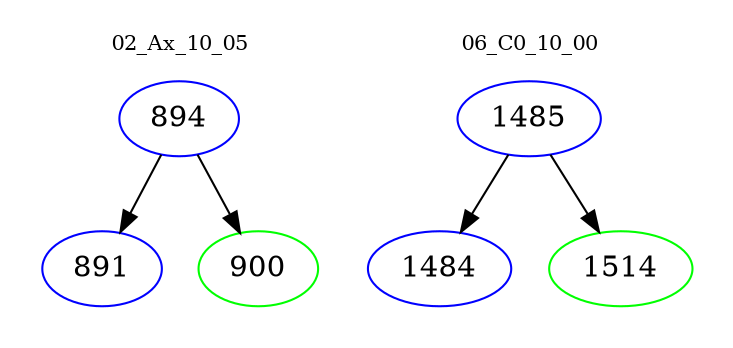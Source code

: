 digraph{
subgraph cluster_0 {
color = white
label = "02_Ax_10_05";
fontsize=10;
T0_894 [label="894", color="blue"]
T0_894 -> T0_891 [color="black"]
T0_891 [label="891", color="blue"]
T0_894 -> T0_900 [color="black"]
T0_900 [label="900", color="green"]
}
subgraph cluster_1 {
color = white
label = "06_C0_10_00";
fontsize=10;
T1_1485 [label="1485", color="blue"]
T1_1485 -> T1_1484 [color="black"]
T1_1484 [label="1484", color="blue"]
T1_1485 -> T1_1514 [color="black"]
T1_1514 [label="1514", color="green"]
}
}
